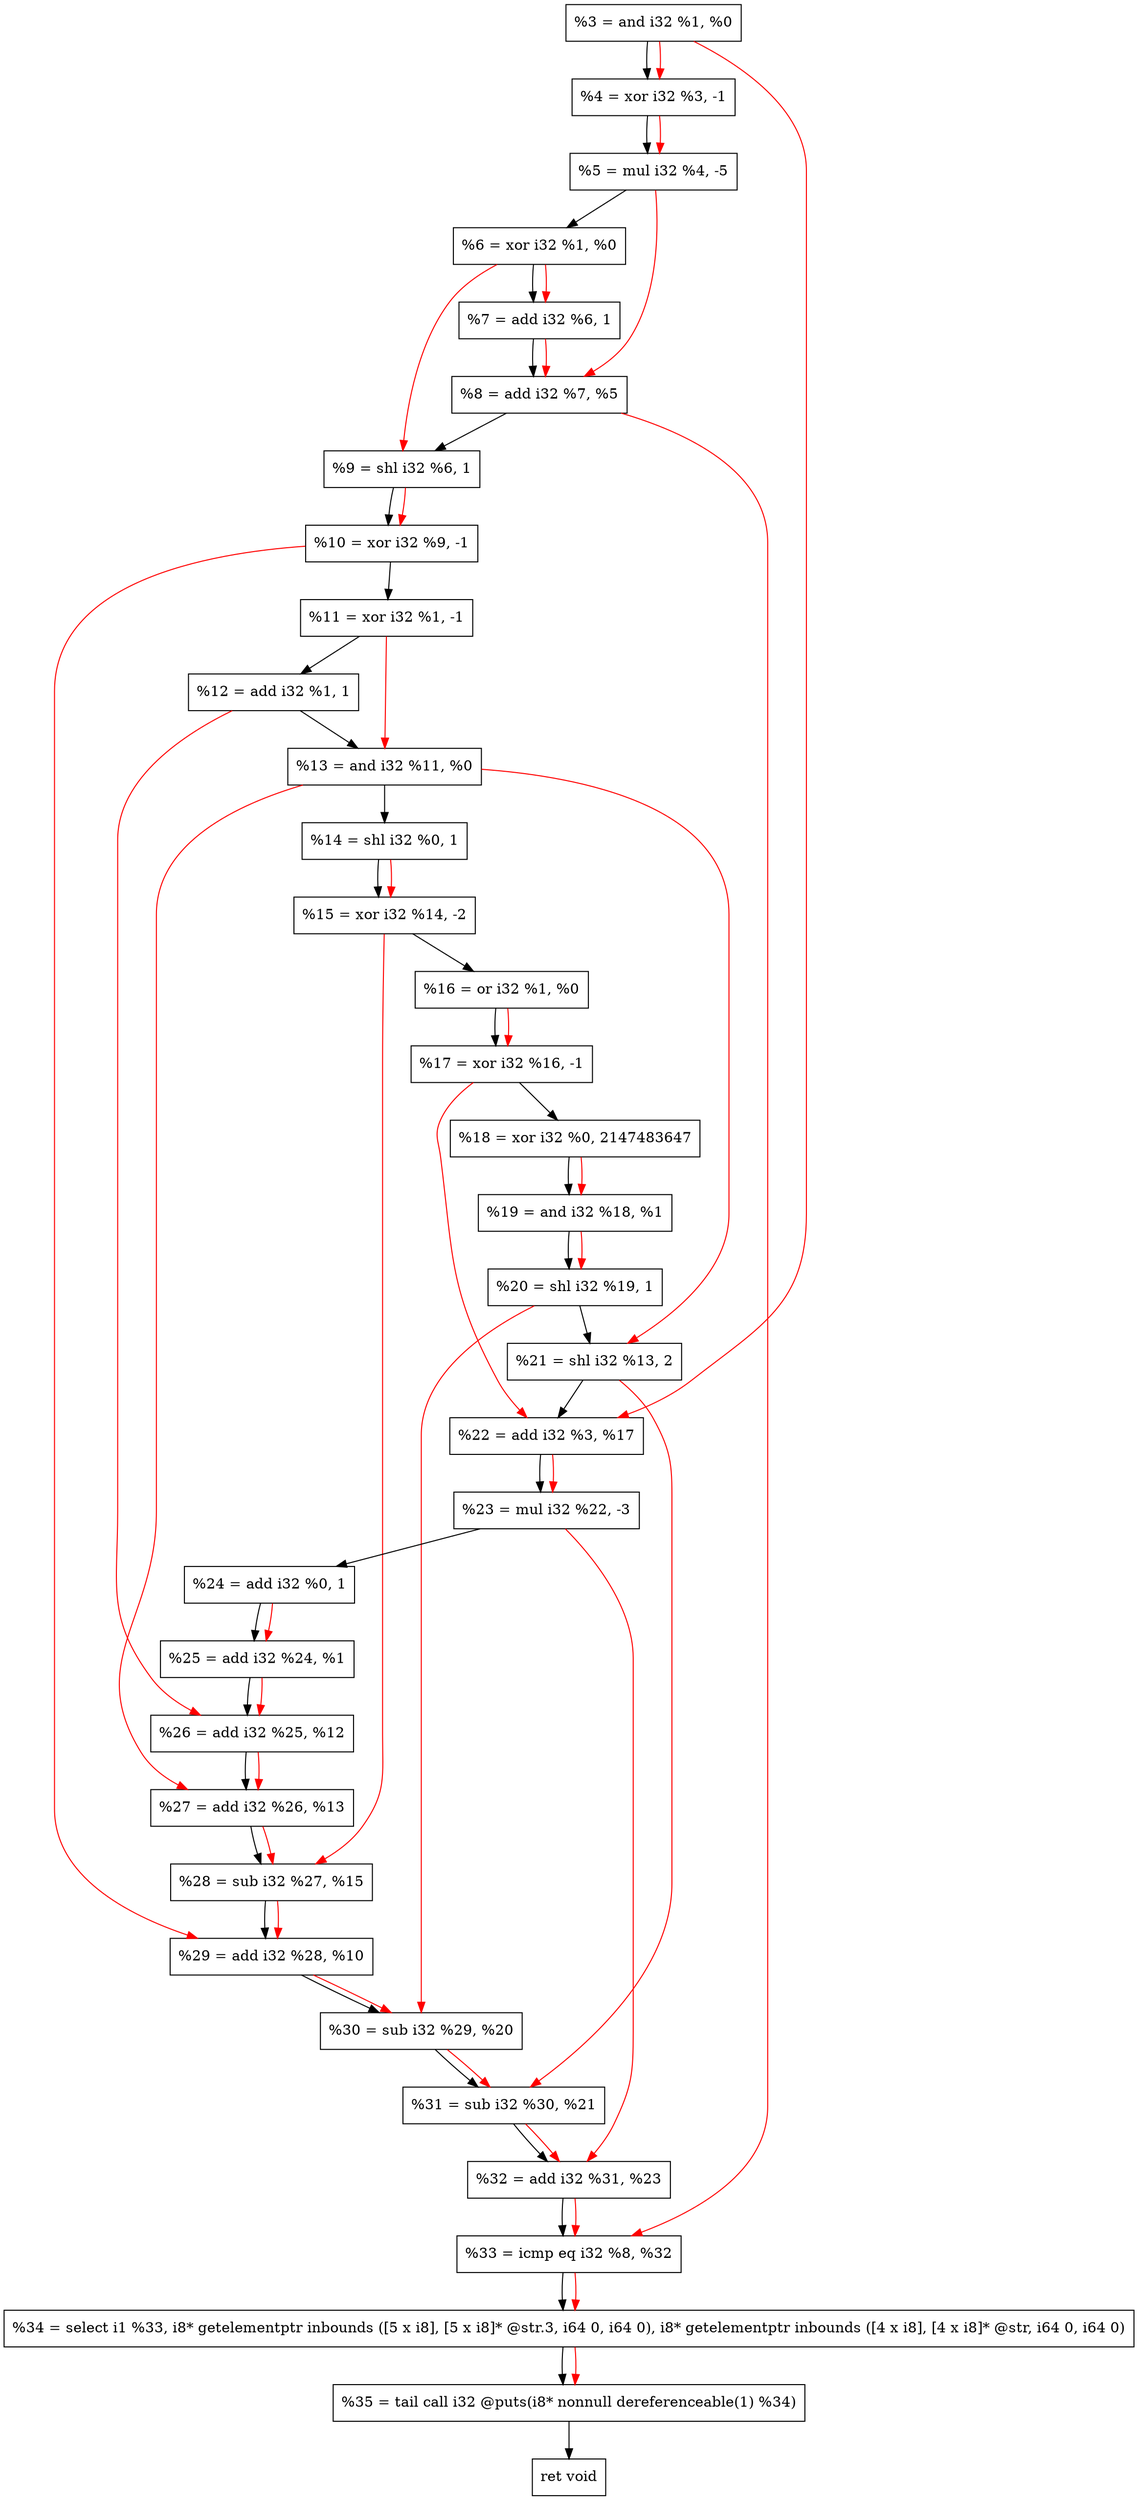 digraph "DFG for'crackme' function" {
	Node0x175f680[shape=record, label="  %3 = and i32 %1, %0"];
	Node0x175fd30[shape=record, label="  %4 = xor i32 %3, -1"];
	Node0x175fdf0[shape=record, label="  %5 = mul i32 %4, -5"];
	Node0x175fe60[shape=record, label="  %6 = xor i32 %1, %0"];
	Node0x175ff00[shape=record, label="  %7 = add i32 %6, 1"];
	Node0x175ff70[shape=record, label="  %8 = add i32 %7, %5"];
	Node0x175ffe0[shape=record, label="  %9 = shl i32 %6, 1"];
	Node0x1760050[shape=record, label="  %10 = xor i32 %9, -1"];
	Node0x17600c0[shape=record, label="  %11 = xor i32 %1, -1"];
	Node0x1760130[shape=record, label="  %12 = add i32 %1, 1"];
	Node0x17601a0[shape=record, label="  %13 = and i32 %11, %0"];
	Node0x1760210[shape=record, label="  %14 = shl i32 %0, 1"];
	Node0x17602b0[shape=record, label="  %15 = xor i32 %14, -2"];
	Node0x1760320[shape=record, label="  %16 = or i32 %1, %0"];
	Node0x1760390[shape=record, label="  %17 = xor i32 %16, -1"];
	Node0x1760430[shape=record, label="  %18 = xor i32 %0, 2147483647"];
	Node0x17604a0[shape=record, label="  %19 = and i32 %18, %1"];
	Node0x1760510[shape=record, label="  %20 = shl i32 %19, 1"];
	Node0x17605b0[shape=record, label="  %21 = shl i32 %13, 2"];
	Node0x1760620[shape=record, label="  %22 = add i32 %3, %17"];
	Node0x17606c0[shape=record, label="  %23 = mul i32 %22, -3"];
	Node0x1760730[shape=record, label="  %24 = add i32 %0, 1"];
	Node0x17607a0[shape=record, label="  %25 = add i32 %24, %1"];
	Node0x1760810[shape=record, label="  %26 = add i32 %25, %12"];
	Node0x1760880[shape=record, label="  %27 = add i32 %26, %13"];
	Node0x17608f0[shape=record, label="  %28 = sub i32 %27, %15"];
	Node0x1760960[shape=record, label="  %29 = add i32 %28, %10"];
	Node0x17609d0[shape=record, label="  %30 = sub i32 %29, %20"];
	Node0x1760a40[shape=record, label="  %31 = sub i32 %30, %21"];
	Node0x1760ab0[shape=record, label="  %32 = add i32 %31, %23"];
	Node0x1760d30[shape=record, label="  %33 = icmp eq i32 %8, %32"];
	Node0x1700268[shape=record, label="  %34 = select i1 %33, i8* getelementptr inbounds ([5 x i8], [5 x i8]* @str.3, i64 0, i64 0), i8* getelementptr inbounds ([4 x i8], [4 x i8]* @str, i64 0, i64 0)"];
	Node0x17611d0[shape=record, label="  %35 = tail call i32 @puts(i8* nonnull dereferenceable(1) %34)"];
	Node0x1761220[shape=record, label="  ret void"];
	Node0x175f680 -> Node0x175fd30;
	Node0x175fd30 -> Node0x175fdf0;
	Node0x175fdf0 -> Node0x175fe60;
	Node0x175fe60 -> Node0x175ff00;
	Node0x175ff00 -> Node0x175ff70;
	Node0x175ff70 -> Node0x175ffe0;
	Node0x175ffe0 -> Node0x1760050;
	Node0x1760050 -> Node0x17600c0;
	Node0x17600c0 -> Node0x1760130;
	Node0x1760130 -> Node0x17601a0;
	Node0x17601a0 -> Node0x1760210;
	Node0x1760210 -> Node0x17602b0;
	Node0x17602b0 -> Node0x1760320;
	Node0x1760320 -> Node0x1760390;
	Node0x1760390 -> Node0x1760430;
	Node0x1760430 -> Node0x17604a0;
	Node0x17604a0 -> Node0x1760510;
	Node0x1760510 -> Node0x17605b0;
	Node0x17605b0 -> Node0x1760620;
	Node0x1760620 -> Node0x17606c0;
	Node0x17606c0 -> Node0x1760730;
	Node0x1760730 -> Node0x17607a0;
	Node0x17607a0 -> Node0x1760810;
	Node0x1760810 -> Node0x1760880;
	Node0x1760880 -> Node0x17608f0;
	Node0x17608f0 -> Node0x1760960;
	Node0x1760960 -> Node0x17609d0;
	Node0x17609d0 -> Node0x1760a40;
	Node0x1760a40 -> Node0x1760ab0;
	Node0x1760ab0 -> Node0x1760d30;
	Node0x1760d30 -> Node0x1700268;
	Node0x1700268 -> Node0x17611d0;
	Node0x17611d0 -> Node0x1761220;
edge [color=red]
	Node0x175f680 -> Node0x175fd30;
	Node0x175fd30 -> Node0x175fdf0;
	Node0x175fe60 -> Node0x175ff00;
	Node0x175ff00 -> Node0x175ff70;
	Node0x175fdf0 -> Node0x175ff70;
	Node0x175fe60 -> Node0x175ffe0;
	Node0x175ffe0 -> Node0x1760050;
	Node0x17600c0 -> Node0x17601a0;
	Node0x1760210 -> Node0x17602b0;
	Node0x1760320 -> Node0x1760390;
	Node0x1760430 -> Node0x17604a0;
	Node0x17604a0 -> Node0x1760510;
	Node0x17601a0 -> Node0x17605b0;
	Node0x175f680 -> Node0x1760620;
	Node0x1760390 -> Node0x1760620;
	Node0x1760620 -> Node0x17606c0;
	Node0x1760730 -> Node0x17607a0;
	Node0x17607a0 -> Node0x1760810;
	Node0x1760130 -> Node0x1760810;
	Node0x1760810 -> Node0x1760880;
	Node0x17601a0 -> Node0x1760880;
	Node0x1760880 -> Node0x17608f0;
	Node0x17602b0 -> Node0x17608f0;
	Node0x17608f0 -> Node0x1760960;
	Node0x1760050 -> Node0x1760960;
	Node0x1760960 -> Node0x17609d0;
	Node0x1760510 -> Node0x17609d0;
	Node0x17609d0 -> Node0x1760a40;
	Node0x17605b0 -> Node0x1760a40;
	Node0x1760a40 -> Node0x1760ab0;
	Node0x17606c0 -> Node0x1760ab0;
	Node0x175ff70 -> Node0x1760d30;
	Node0x1760ab0 -> Node0x1760d30;
	Node0x1760d30 -> Node0x1700268;
	Node0x1700268 -> Node0x17611d0;
}
